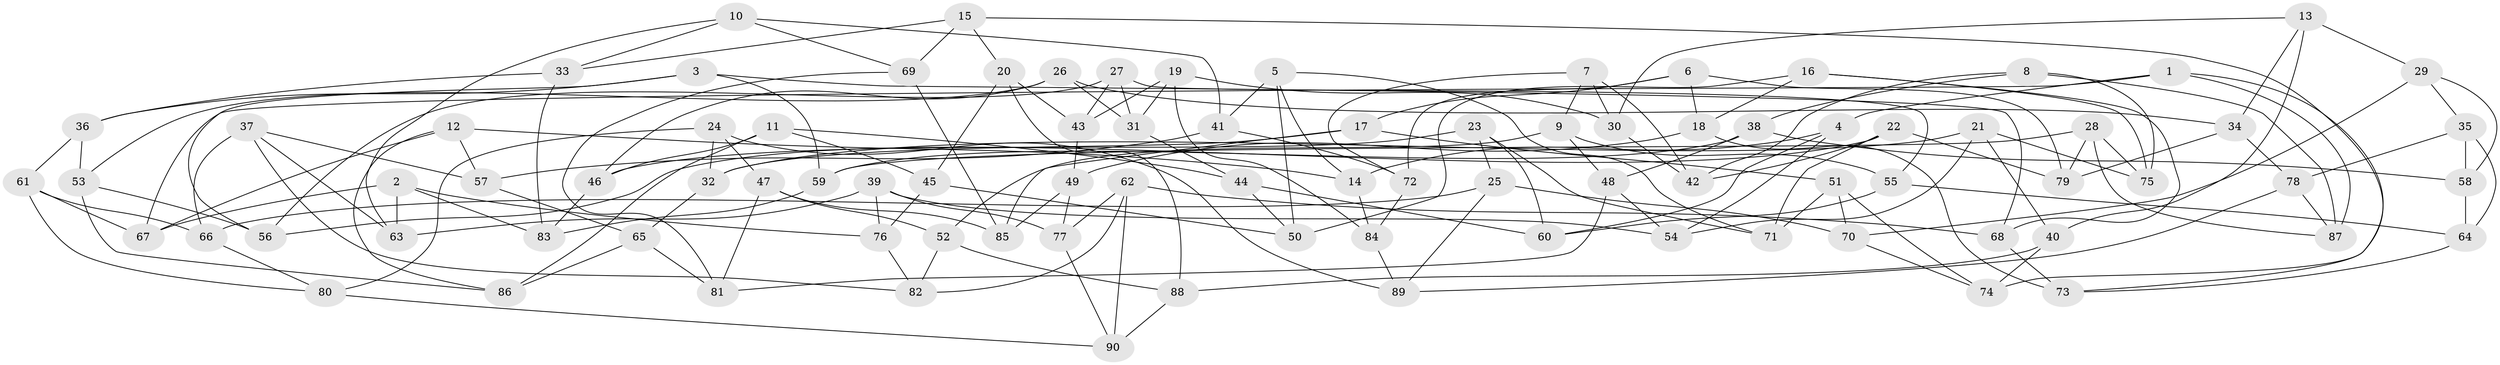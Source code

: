 // coarse degree distribution, {4: 0.3333333333333333, 6: 0.48148148148148145, 5: 0.18518518518518517}
// Generated by graph-tools (version 1.1) at 2025/52/02/27/25 19:52:32]
// undirected, 90 vertices, 180 edges
graph export_dot {
graph [start="1"]
  node [color=gray90,style=filled];
  1;
  2;
  3;
  4;
  5;
  6;
  7;
  8;
  9;
  10;
  11;
  12;
  13;
  14;
  15;
  16;
  17;
  18;
  19;
  20;
  21;
  22;
  23;
  24;
  25;
  26;
  27;
  28;
  29;
  30;
  31;
  32;
  33;
  34;
  35;
  36;
  37;
  38;
  39;
  40;
  41;
  42;
  43;
  44;
  45;
  46;
  47;
  48;
  49;
  50;
  51;
  52;
  53;
  54;
  55;
  56;
  57;
  58;
  59;
  60;
  61;
  62;
  63;
  64;
  65;
  66;
  67;
  68;
  69;
  70;
  71;
  72;
  73;
  74;
  75;
  76;
  77;
  78;
  79;
  80;
  81;
  82;
  83;
  84;
  85;
  86;
  87;
  88;
  89;
  90;
  1 -- 87;
  1 -- 67;
  1 -- 4;
  1 -- 73;
  2 -- 76;
  2 -- 67;
  2 -- 83;
  2 -- 63;
  3 -- 68;
  3 -- 36;
  3 -- 56;
  3 -- 59;
  4 -- 14;
  4 -- 60;
  4 -- 54;
  5 -- 41;
  5 -- 71;
  5 -- 50;
  5 -- 14;
  6 -- 18;
  6 -- 17;
  6 -- 79;
  6 -- 72;
  7 -- 30;
  7 -- 9;
  7 -- 72;
  7 -- 42;
  8 -- 75;
  8 -- 42;
  8 -- 87;
  8 -- 38;
  9 -- 52;
  9 -- 55;
  9 -- 48;
  10 -- 33;
  10 -- 69;
  10 -- 63;
  10 -- 41;
  11 -- 86;
  11 -- 44;
  11 -- 46;
  11 -- 45;
  12 -- 86;
  12 -- 14;
  12 -- 57;
  12 -- 67;
  13 -- 34;
  13 -- 29;
  13 -- 40;
  13 -- 30;
  14 -- 84;
  15 -- 20;
  15 -- 74;
  15 -- 69;
  15 -- 33;
  16 -- 50;
  16 -- 75;
  16 -- 18;
  16 -- 68;
  17 -- 51;
  17 -- 85;
  17 -- 32;
  18 -- 49;
  18 -- 73;
  19 -- 31;
  19 -- 43;
  19 -- 30;
  19 -- 84;
  20 -- 43;
  20 -- 88;
  20 -- 45;
  21 -- 40;
  21 -- 54;
  21 -- 75;
  21 -- 32;
  22 -- 42;
  22 -- 79;
  22 -- 56;
  22 -- 71;
  23 -- 71;
  23 -- 60;
  23 -- 25;
  23 -- 46;
  24 -- 89;
  24 -- 32;
  24 -- 47;
  24 -- 80;
  25 -- 66;
  25 -- 89;
  25 -- 70;
  26 -- 46;
  26 -- 31;
  26 -- 34;
  26 -- 53;
  27 -- 55;
  27 -- 56;
  27 -- 31;
  27 -- 43;
  28 -- 87;
  28 -- 75;
  28 -- 79;
  28 -- 59;
  29 -- 35;
  29 -- 58;
  29 -- 70;
  30 -- 42;
  31 -- 44;
  32 -- 65;
  33 -- 83;
  33 -- 36;
  34 -- 79;
  34 -- 78;
  35 -- 64;
  35 -- 78;
  35 -- 58;
  36 -- 53;
  36 -- 61;
  37 -- 66;
  37 -- 82;
  37 -- 63;
  37 -- 57;
  38 -- 58;
  38 -- 59;
  38 -- 48;
  39 -- 76;
  39 -- 63;
  39 -- 77;
  39 -- 54;
  40 -- 74;
  40 -- 88;
  41 -- 72;
  41 -- 57;
  43 -- 49;
  44 -- 50;
  44 -- 60;
  45 -- 76;
  45 -- 50;
  46 -- 83;
  47 -- 85;
  47 -- 52;
  47 -- 81;
  48 -- 54;
  48 -- 81;
  49 -- 85;
  49 -- 77;
  51 -- 74;
  51 -- 70;
  51 -- 71;
  52 -- 88;
  52 -- 82;
  53 -- 86;
  53 -- 56;
  55 -- 60;
  55 -- 64;
  57 -- 65;
  58 -- 64;
  59 -- 83;
  61 -- 66;
  61 -- 67;
  61 -- 80;
  62 -- 82;
  62 -- 90;
  62 -- 68;
  62 -- 77;
  64 -- 73;
  65 -- 86;
  65 -- 81;
  66 -- 80;
  68 -- 73;
  69 -- 81;
  69 -- 85;
  70 -- 74;
  72 -- 84;
  76 -- 82;
  77 -- 90;
  78 -- 89;
  78 -- 87;
  80 -- 90;
  84 -- 89;
  88 -- 90;
}
